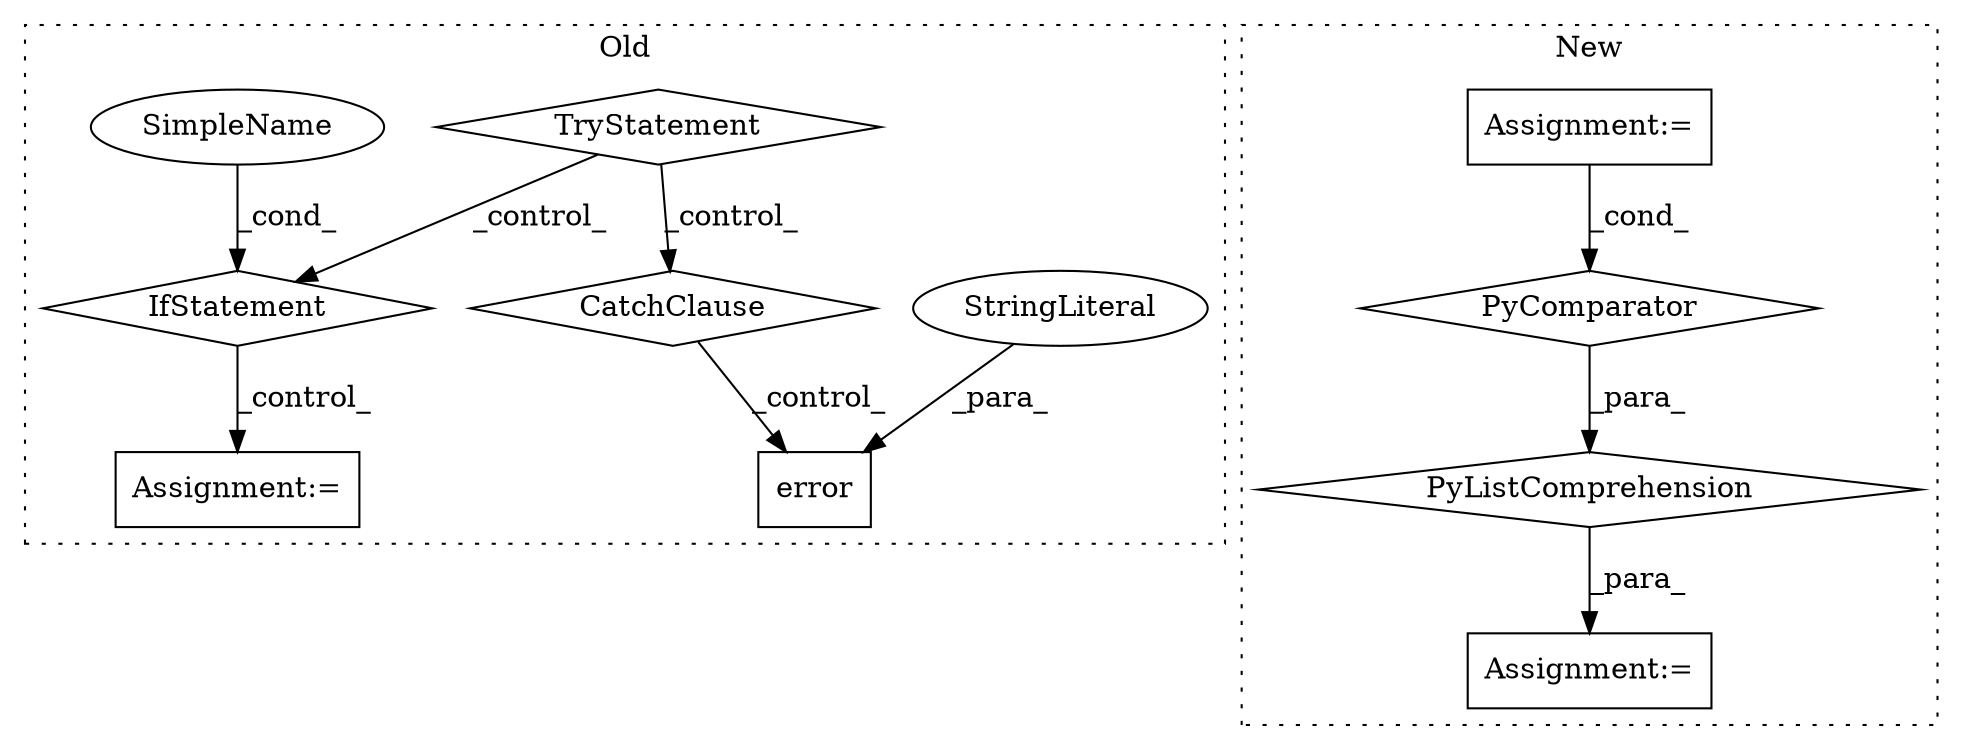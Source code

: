 digraph G {
subgraph cluster0 {
1 [label="error" a="32" s="2248,2307" l="6,1" shape="box"];
6 [label="StringLiteral" a="45" s="2254" l="53" shape="ellipse"];
7 [label="CatchClause" a="12" s="2196,2231" l="11,2" shape="diamond"];
8 [label="TryStatement" a="54" s="1144" l="4" shape="diamond"];
9 [label="IfStatement" a="25" s="1675,1720" l="16,2" shape="diamond"];
10 [label="Assignment:=" a="7" s="1913" l="1" shape="box"];
11 [label="SimpleName" a="42" s="" l="" shape="ellipse"];
label = "Old";
style="dotted";
}
subgraph cluster1 {
2 [label="PyComparator" a="113" s="1626" l="83" shape="diamond"];
3 [label="Assignment:=" a="7" s="1626" l="83" shape="box"];
4 [label="PyListComprehension" a="109" s="1520" l="197" shape="diamond"];
5 [label="Assignment:=" a="7" s="1951" l="15" shape="box"];
label = "New";
style="dotted";
}
2 -> 4 [label="_para_"];
3 -> 2 [label="_cond_"];
4 -> 5 [label="_para_"];
6 -> 1 [label="_para_"];
7 -> 1 [label="_control_"];
8 -> 7 [label="_control_"];
8 -> 9 [label="_control_"];
9 -> 10 [label="_control_"];
11 -> 9 [label="_cond_"];
}